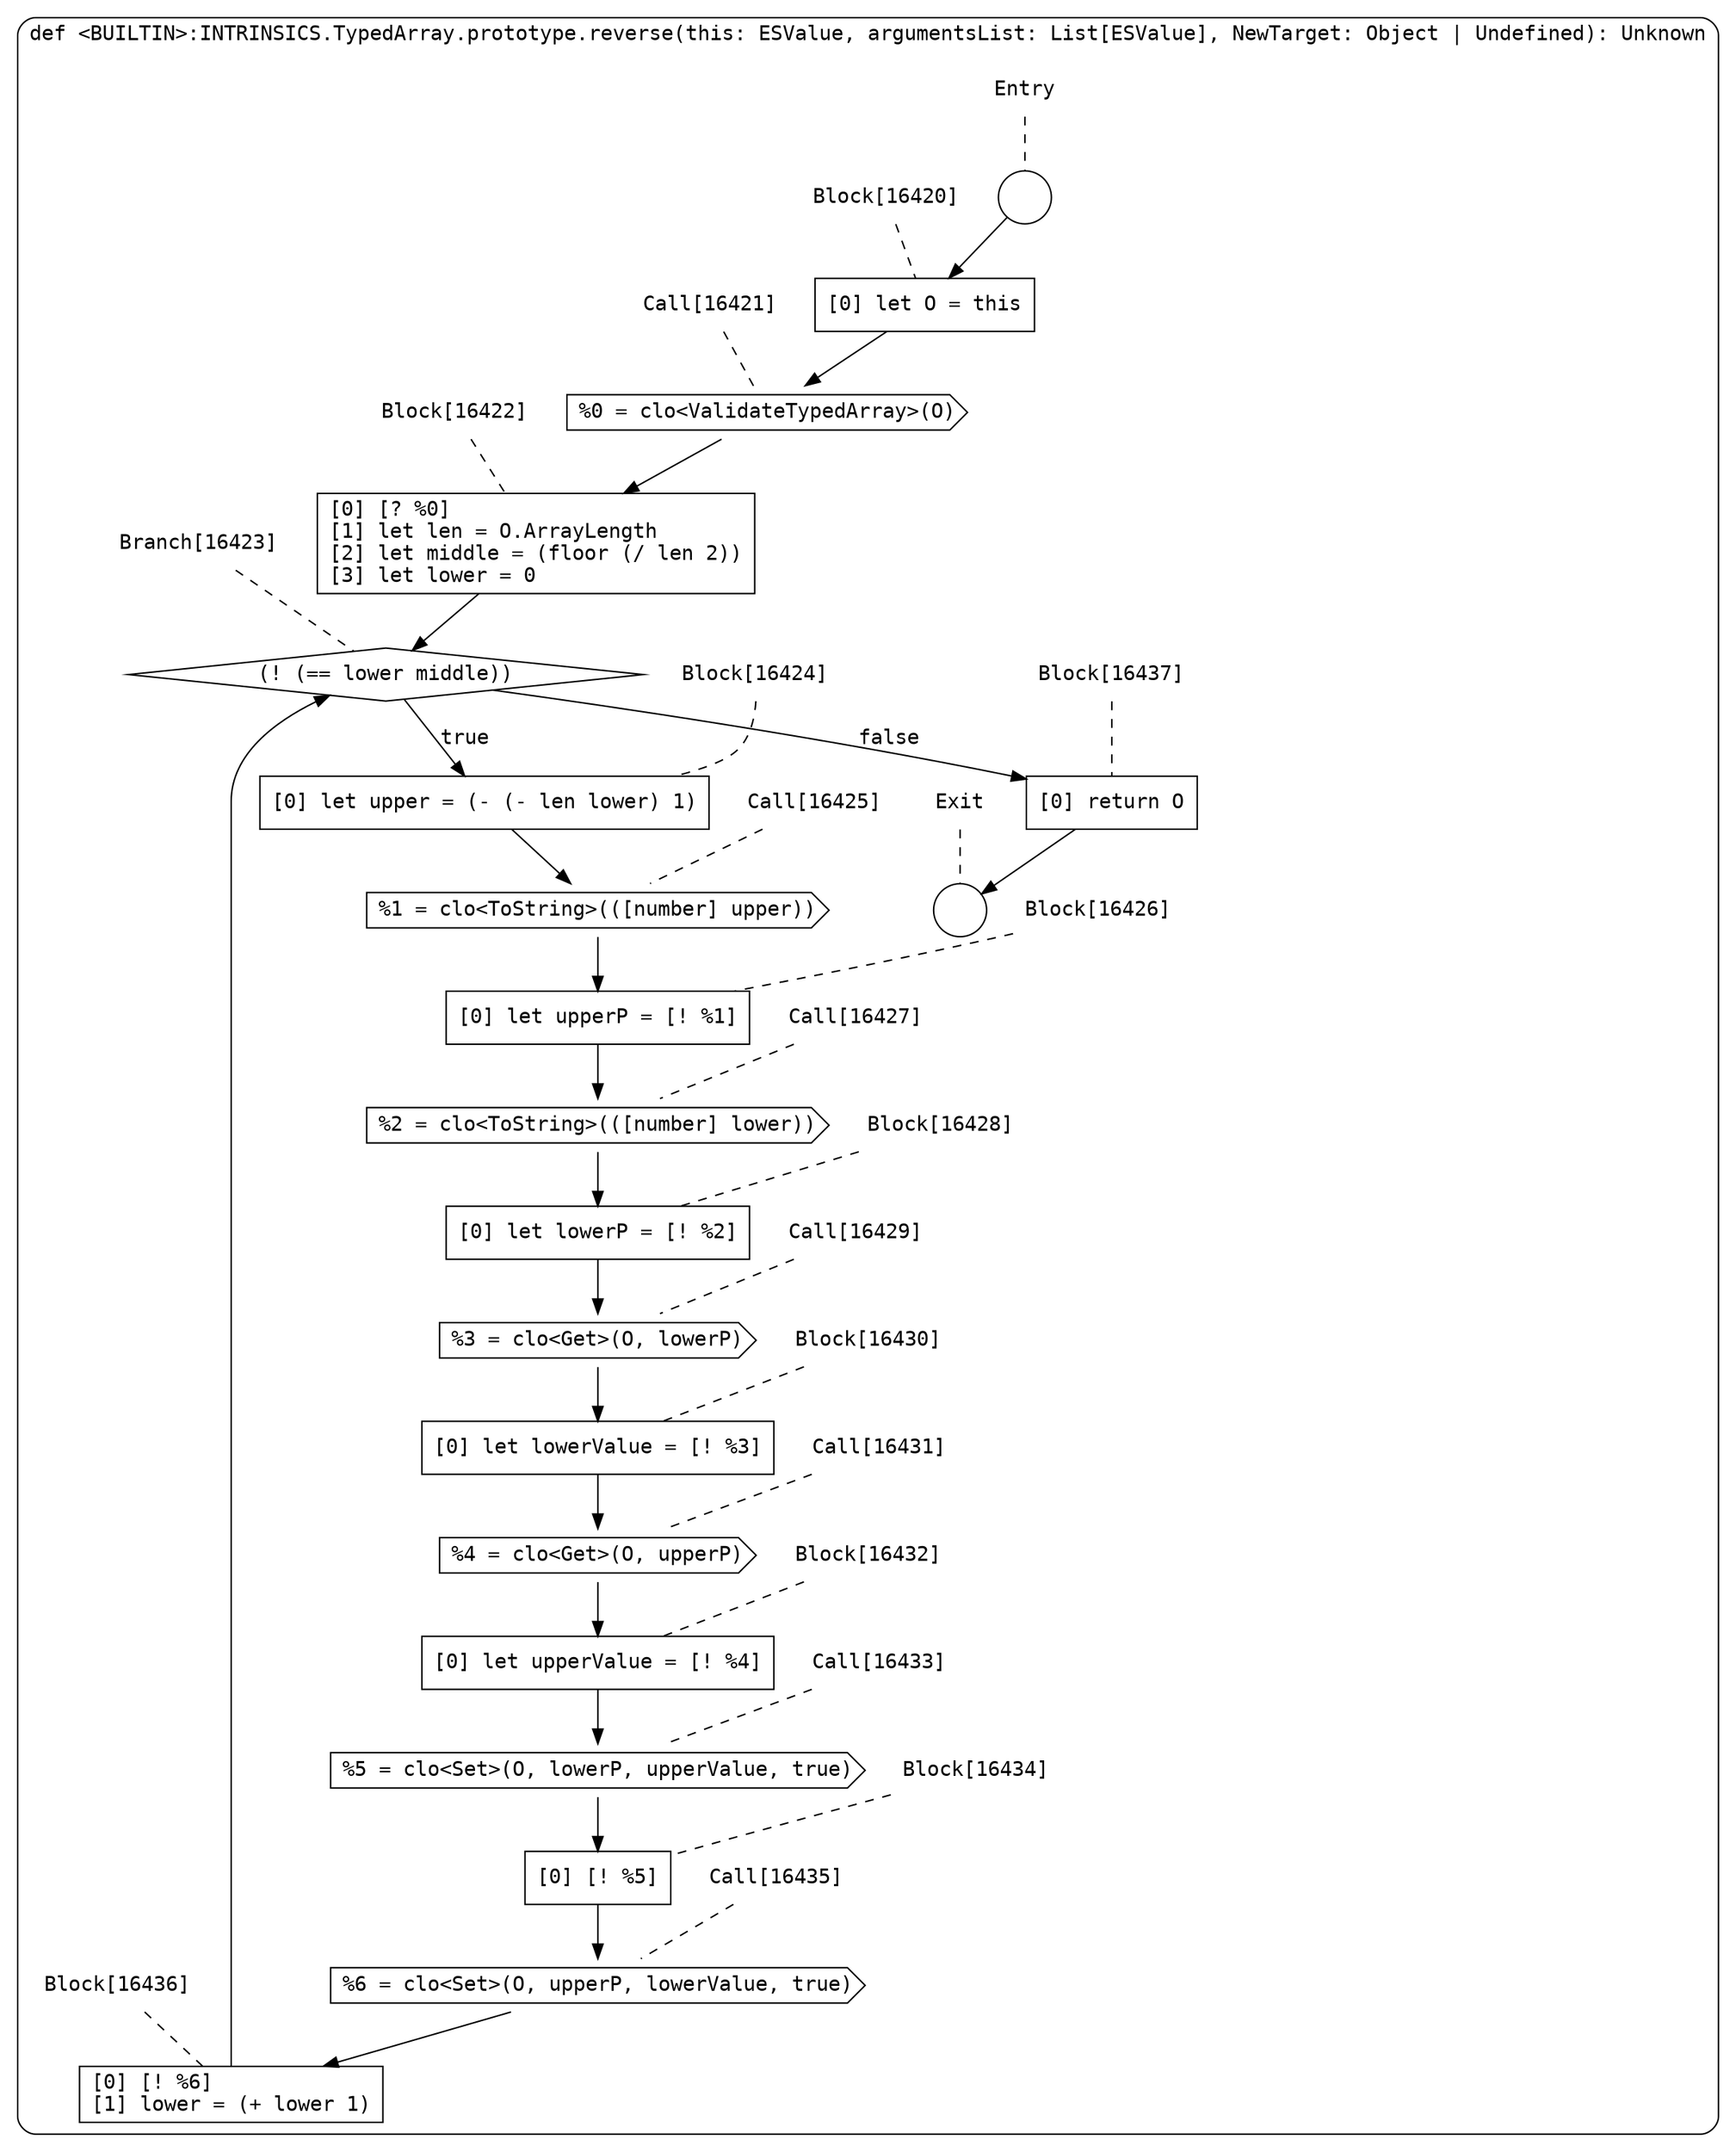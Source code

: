 digraph {
  graph [fontname = "Consolas"]
  node [fontname = "Consolas"]
  edge [fontname = "Consolas"]
  subgraph cluster2409 {
    label = "def <BUILTIN>:INTRINSICS.TypedArray.prototype.reverse(this: ESValue, argumentsList: List[ESValue], NewTarget: Object | Undefined): Unknown"
    style = rounded
    cluster2409_entry_name [shape=none, label=<<font color="black">Entry</font>>]
    cluster2409_entry_name -> cluster2409_entry [arrowhead=none, color="black", style=dashed]
    cluster2409_entry [shape=circle label=" " color="black" fillcolor="white" style=filled]
    cluster2409_entry -> node16420 [color="black"]
    cluster2409_exit_name [shape=none, label=<<font color="black">Exit</font>>]
    cluster2409_exit_name -> cluster2409_exit [arrowhead=none, color="black", style=dashed]
    cluster2409_exit [shape=circle label=" " color="black" fillcolor="white" style=filled]
    node16420_name [shape=none, label=<<font color="black">Block[16420]</font>>]
    node16420_name -> node16420 [arrowhead=none, color="black", style=dashed]
    node16420 [shape=box, label=<<font color="black">[0] let O = this<BR ALIGN="LEFT"/></font>> color="black" fillcolor="white", style=filled]
    node16420 -> node16421 [color="black"]
    node16421_name [shape=none, label=<<font color="black">Call[16421]</font>>]
    node16421_name -> node16421 [arrowhead=none, color="black", style=dashed]
    node16421 [shape=cds, label=<<font color="black">%0 = clo&lt;ValidateTypedArray&gt;(O)</font>> color="black" fillcolor="white", style=filled]
    node16421 -> node16422 [color="black"]
    node16422_name [shape=none, label=<<font color="black">Block[16422]</font>>]
    node16422_name -> node16422 [arrowhead=none, color="black", style=dashed]
    node16422 [shape=box, label=<<font color="black">[0] [? %0]<BR ALIGN="LEFT"/>[1] let len = O.ArrayLength<BR ALIGN="LEFT"/>[2] let middle = (floor (/ len 2))<BR ALIGN="LEFT"/>[3] let lower = 0<BR ALIGN="LEFT"/></font>> color="black" fillcolor="white", style=filled]
    node16422 -> node16423 [color="black"]
    node16423_name [shape=none, label=<<font color="black">Branch[16423]</font>>]
    node16423_name -> node16423 [arrowhead=none, color="black", style=dashed]
    node16423 [shape=diamond, label=<<font color="black">(! (== lower middle))</font>> color="black" fillcolor="white", style=filled]
    node16423 -> node16424 [label=<<font color="black">true</font>> color="black"]
    node16423 -> node16437 [label=<<font color="black">false</font>> color="black"]
    node16424_name [shape=none, label=<<font color="black">Block[16424]</font>>]
    node16424_name -> node16424 [arrowhead=none, color="black", style=dashed]
    node16424 [shape=box, label=<<font color="black">[0] let upper = (- (- len lower) 1)<BR ALIGN="LEFT"/></font>> color="black" fillcolor="white", style=filled]
    node16424 -> node16425 [color="black"]
    node16437_name [shape=none, label=<<font color="black">Block[16437]</font>>]
    node16437_name -> node16437 [arrowhead=none, color="black", style=dashed]
    node16437 [shape=box, label=<<font color="black">[0] return O<BR ALIGN="LEFT"/></font>> color="black" fillcolor="white", style=filled]
    node16437 -> cluster2409_exit [color="black"]
    node16425_name [shape=none, label=<<font color="black">Call[16425]</font>>]
    node16425_name -> node16425 [arrowhead=none, color="black", style=dashed]
    node16425 [shape=cds, label=<<font color="black">%1 = clo&lt;ToString&gt;(([number] upper))</font>> color="black" fillcolor="white", style=filled]
    node16425 -> node16426 [color="black"]
    node16426_name [shape=none, label=<<font color="black">Block[16426]</font>>]
    node16426_name -> node16426 [arrowhead=none, color="black", style=dashed]
    node16426 [shape=box, label=<<font color="black">[0] let upperP = [! %1]<BR ALIGN="LEFT"/></font>> color="black" fillcolor="white", style=filled]
    node16426 -> node16427 [color="black"]
    node16427_name [shape=none, label=<<font color="black">Call[16427]</font>>]
    node16427_name -> node16427 [arrowhead=none, color="black", style=dashed]
    node16427 [shape=cds, label=<<font color="black">%2 = clo&lt;ToString&gt;(([number] lower))</font>> color="black" fillcolor="white", style=filled]
    node16427 -> node16428 [color="black"]
    node16428_name [shape=none, label=<<font color="black">Block[16428]</font>>]
    node16428_name -> node16428 [arrowhead=none, color="black", style=dashed]
    node16428 [shape=box, label=<<font color="black">[0] let lowerP = [! %2]<BR ALIGN="LEFT"/></font>> color="black" fillcolor="white", style=filled]
    node16428 -> node16429 [color="black"]
    node16429_name [shape=none, label=<<font color="black">Call[16429]</font>>]
    node16429_name -> node16429 [arrowhead=none, color="black", style=dashed]
    node16429 [shape=cds, label=<<font color="black">%3 = clo&lt;Get&gt;(O, lowerP)</font>> color="black" fillcolor="white", style=filled]
    node16429 -> node16430 [color="black"]
    node16430_name [shape=none, label=<<font color="black">Block[16430]</font>>]
    node16430_name -> node16430 [arrowhead=none, color="black", style=dashed]
    node16430 [shape=box, label=<<font color="black">[0] let lowerValue = [! %3]<BR ALIGN="LEFT"/></font>> color="black" fillcolor="white", style=filled]
    node16430 -> node16431 [color="black"]
    node16431_name [shape=none, label=<<font color="black">Call[16431]</font>>]
    node16431_name -> node16431 [arrowhead=none, color="black", style=dashed]
    node16431 [shape=cds, label=<<font color="black">%4 = clo&lt;Get&gt;(O, upperP)</font>> color="black" fillcolor="white", style=filled]
    node16431 -> node16432 [color="black"]
    node16432_name [shape=none, label=<<font color="black">Block[16432]</font>>]
    node16432_name -> node16432 [arrowhead=none, color="black", style=dashed]
    node16432 [shape=box, label=<<font color="black">[0] let upperValue = [! %4]<BR ALIGN="LEFT"/></font>> color="black" fillcolor="white", style=filled]
    node16432 -> node16433 [color="black"]
    node16433_name [shape=none, label=<<font color="black">Call[16433]</font>>]
    node16433_name -> node16433 [arrowhead=none, color="black", style=dashed]
    node16433 [shape=cds, label=<<font color="black">%5 = clo&lt;Set&gt;(O, lowerP, upperValue, true)</font>> color="black" fillcolor="white", style=filled]
    node16433 -> node16434 [color="black"]
    node16434_name [shape=none, label=<<font color="black">Block[16434]</font>>]
    node16434_name -> node16434 [arrowhead=none, color="black", style=dashed]
    node16434 [shape=box, label=<<font color="black">[0] [! %5]<BR ALIGN="LEFT"/></font>> color="black" fillcolor="white", style=filled]
    node16434 -> node16435 [color="black"]
    node16435_name [shape=none, label=<<font color="black">Call[16435]</font>>]
    node16435_name -> node16435 [arrowhead=none, color="black", style=dashed]
    node16435 [shape=cds, label=<<font color="black">%6 = clo&lt;Set&gt;(O, upperP, lowerValue, true)</font>> color="black" fillcolor="white", style=filled]
    node16435 -> node16436 [color="black"]
    node16436_name [shape=none, label=<<font color="black">Block[16436]</font>>]
    node16436_name -> node16436 [arrowhead=none, color="black", style=dashed]
    node16436 [shape=box, label=<<font color="black">[0] [! %6]<BR ALIGN="LEFT"/>[1] lower = (+ lower 1)<BR ALIGN="LEFT"/></font>> color="black" fillcolor="white", style=filled]
    node16436 -> node16423 [color="black"]
  }
}